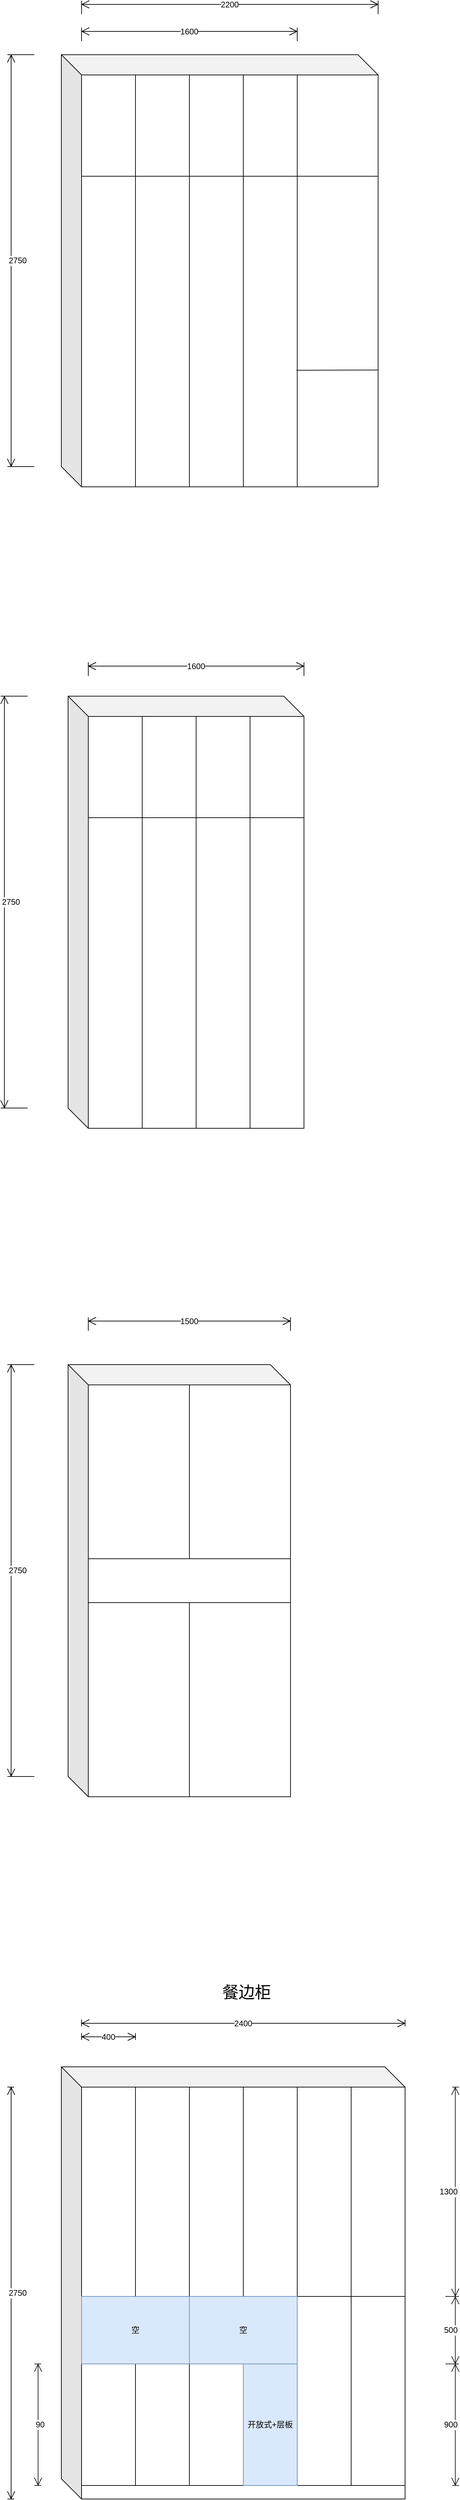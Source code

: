 <mxfile version="13.4.9" type="github">
  <diagram id="OUFotzu2nuJO9HsXuHpa" name="Page-1">
    <mxGraphModel dx="1395" dy="794" grid="1" gridSize="10" guides="1" tooltips="1" connect="1" arrows="1" fold="1" page="1" pageScale="1" pageWidth="827" pageHeight="1169" math="0" shadow="0">
      <root>
        <mxCell id="0" />
        <mxCell id="1" parent="0" />
        <mxCell id="x0C-eYwyRsTy7gLF-6HN-1" value="" style="shape=cube;whiteSpace=wrap;html=1;boundedLbl=1;backgroundOutline=1;darkOpacity=0.05;darkOpacity2=0.1;size=30;" vertex="1" parent="1">
          <mxGeometry x="160" y="200" width="470" height="640" as="geometry" />
        </mxCell>
        <mxCell id="x0C-eYwyRsTy7gLF-6HN-5" value="" style="rounded=0;whiteSpace=wrap;html=1;" vertex="1" parent="1">
          <mxGeometry x="190" y="230" width="80" height="610" as="geometry" />
        </mxCell>
        <mxCell id="x0C-eYwyRsTy7gLF-6HN-9" value="" style="rounded=0;whiteSpace=wrap;html=1;" vertex="1" parent="1">
          <mxGeometry x="270" y="230" width="80" height="610" as="geometry" />
        </mxCell>
        <mxCell id="x0C-eYwyRsTy7gLF-6HN-10" value="" style="rounded=0;whiteSpace=wrap;html=1;" vertex="1" parent="1">
          <mxGeometry x="350" y="230" width="80" height="610" as="geometry" />
        </mxCell>
        <mxCell id="x0C-eYwyRsTy7gLF-6HN-11" value="" style="rounded=0;whiteSpace=wrap;html=1;" vertex="1" parent="1">
          <mxGeometry x="430" y="230" width="80" height="610" as="geometry" />
        </mxCell>
        <mxCell id="x0C-eYwyRsTy7gLF-6HN-12" value="" style="rounded=0;whiteSpace=wrap;html=1;" vertex="1" parent="1">
          <mxGeometry x="510" y="230" width="120" height="610" as="geometry" />
        </mxCell>
        <mxCell id="x0C-eYwyRsTy7gLF-6HN-15" value="" style="endArrow=none;html=1;" edge="1" parent="1">
          <mxGeometry width="50" height="50" relative="1" as="geometry">
            <mxPoint x="190" y="380" as="sourcePoint" />
            <mxPoint x="630" y="380" as="targetPoint" />
          </mxGeometry>
        </mxCell>
        <mxCell id="x0C-eYwyRsTy7gLF-6HN-16" value="" style="endArrow=none;html=1;exitX=-0.01;exitY=0.717;exitDx=0;exitDy=0;exitPerimeter=0;" edge="1" parent="1" source="x0C-eYwyRsTy7gLF-6HN-12">
          <mxGeometry width="50" height="50" relative="1" as="geometry">
            <mxPoint x="870" y="710" as="sourcePoint" />
            <mxPoint x="630" y="667" as="targetPoint" />
          </mxGeometry>
        </mxCell>
        <mxCell id="x0C-eYwyRsTy7gLF-6HN-19" value="" style="shape=cube;whiteSpace=wrap;html=1;boundedLbl=1;backgroundOutline=1;darkOpacity=0.05;darkOpacity2=0.1;size=30;" vertex="1" parent="1">
          <mxGeometry x="170" y="1150" width="350" height="640" as="geometry" />
        </mxCell>
        <mxCell id="x0C-eYwyRsTy7gLF-6HN-20" value="" style="rounded=0;whiteSpace=wrap;html=1;" vertex="1" parent="1">
          <mxGeometry x="200" y="1180" width="80" height="610" as="geometry" />
        </mxCell>
        <mxCell id="x0C-eYwyRsTy7gLF-6HN-21" value="" style="rounded=0;whiteSpace=wrap;html=1;" vertex="1" parent="1">
          <mxGeometry x="280" y="1180" width="80" height="610" as="geometry" />
        </mxCell>
        <mxCell id="x0C-eYwyRsTy7gLF-6HN-22" value="" style="rounded=0;whiteSpace=wrap;html=1;" vertex="1" parent="1">
          <mxGeometry x="360" y="1180" width="80" height="610" as="geometry" />
        </mxCell>
        <mxCell id="x0C-eYwyRsTy7gLF-6HN-23" value="" style="rounded=0;whiteSpace=wrap;html=1;" vertex="1" parent="1">
          <mxGeometry x="440" y="1180" width="80" height="610" as="geometry" />
        </mxCell>
        <mxCell id="x0C-eYwyRsTy7gLF-6HN-25" value="" style="endArrow=none;html=1;" edge="1" parent="1">
          <mxGeometry width="50" height="50" relative="1" as="geometry">
            <mxPoint x="200" y="1330" as="sourcePoint" />
            <mxPoint x="520" y="1330" as="targetPoint" />
          </mxGeometry>
        </mxCell>
        <mxCell id="x0C-eYwyRsTy7gLF-6HN-27" value="" style="shape=cube;whiteSpace=wrap;html=1;boundedLbl=1;backgroundOutline=1;darkOpacity=0.05;darkOpacity2=0.1;size=30;" vertex="1" parent="1">
          <mxGeometry x="170" y="2140" width="330" height="640" as="geometry" />
        </mxCell>
        <mxCell id="x0C-eYwyRsTy7gLF-6HN-28" value="" style="rounded=0;whiteSpace=wrap;html=1;" vertex="1" parent="1">
          <mxGeometry x="200" y="2170" width="150" height="610" as="geometry" />
        </mxCell>
        <mxCell id="x0C-eYwyRsTy7gLF-6HN-33" value="2200" style="shape=dimension;direction=west;whiteSpace=wrap;html=1;align=center;points=[];verticalAlign=top;spacingTop=-8;labelBackgroundColor=#ffffff" vertex="1" parent="1">
          <mxGeometry x="190" y="120" width="440" height="20" as="geometry" />
        </mxCell>
        <mxCell id="x0C-eYwyRsTy7gLF-6HN-34" value="2750" style="shape=dimension;direction=south;whiteSpace=wrap;html=1;align=left;points=[];verticalAlign=middle;labelBackgroundColor=#ffffff" vertex="1" parent="1">
          <mxGeometry x="80" y="200" width="40" height="610" as="geometry" />
        </mxCell>
        <mxCell id="x0C-eYwyRsTy7gLF-6HN-36" value="2750" style="shape=dimension;direction=south;whiteSpace=wrap;html=1;align=left;points=[];verticalAlign=middle;labelBackgroundColor=#ffffff" vertex="1" parent="1">
          <mxGeometry x="70" y="1150" width="40" height="610" as="geometry" />
        </mxCell>
        <mxCell id="x0C-eYwyRsTy7gLF-6HN-37" value="1600" style="shape=dimension;direction=west;whiteSpace=wrap;html=1;align=center;points=[];verticalAlign=top;spacingTop=-8;labelBackgroundColor=#ffffff" vertex="1" parent="1">
          <mxGeometry x="200" y="1100" width="320" height="20" as="geometry" />
        </mxCell>
        <mxCell id="x0C-eYwyRsTy7gLF-6HN-38" value="2750" style="shape=dimension;direction=south;whiteSpace=wrap;html=1;align=left;points=[];verticalAlign=middle;labelBackgroundColor=#ffffff" vertex="1" parent="1">
          <mxGeometry x="80" y="2140" width="40" height="610" as="geometry" />
        </mxCell>
        <mxCell id="x0C-eYwyRsTy7gLF-6HN-39" value="1500" style="shape=dimension;direction=west;whiteSpace=wrap;html=1;align=center;points=[];verticalAlign=top;spacingTop=-8;labelBackgroundColor=#ffffff" vertex="1" parent="1">
          <mxGeometry x="200" y="2070" width="300" height="20" as="geometry" />
        </mxCell>
        <mxCell id="x0C-eYwyRsTy7gLF-6HN-42" value="" style="rounded=0;whiteSpace=wrap;html=1;" vertex="1" parent="1">
          <mxGeometry x="200" y="2427.5" width="300" height="65" as="geometry" />
        </mxCell>
        <mxCell id="x0C-eYwyRsTy7gLF-6HN-43" value="" style="shape=cube;whiteSpace=wrap;html=1;boundedLbl=1;backgroundOutline=1;darkOpacity=0.05;darkOpacity2=0.1;size=30;" vertex="1" parent="1">
          <mxGeometry x="160" y="3180" width="510" height="640" as="geometry" />
        </mxCell>
        <mxCell id="x0C-eYwyRsTy7gLF-6HN-51" value="2400" style="shape=dimension;direction=west;whiteSpace=wrap;html=1;align=center;points=[];verticalAlign=top;spacingTop=-8;labelBackgroundColor=#ffffff" vertex="1" parent="1">
          <mxGeometry x="190" y="3110" width="480" height="10" as="geometry" />
        </mxCell>
        <mxCell id="x0C-eYwyRsTy7gLF-6HN-52" value="2750" style="shape=dimension;direction=south;whiteSpace=wrap;html=1;align=left;points=[];verticalAlign=middle;labelBackgroundColor=#ffffff" vertex="1" parent="1">
          <mxGeometry x="80" y="3210" width="10" height="610" as="geometry" />
        </mxCell>
        <mxCell id="x0C-eYwyRsTy7gLF-6HN-54" value="1600" style="shape=dimension;direction=west;whiteSpace=wrap;html=1;align=center;points=[];verticalAlign=top;spacingTop=-8;labelBackgroundColor=#ffffff" vertex="1" parent="1">
          <mxGeometry x="190" y="160" width="320" height="20" as="geometry" />
        </mxCell>
        <mxCell id="x0C-eYwyRsTy7gLF-6HN-56" value="" style="rounded=0;whiteSpace=wrap;html=1;" vertex="1" parent="1">
          <mxGeometry x="190" y="3800" width="480" height="20" as="geometry" />
        </mxCell>
        <mxCell id="x0C-eYwyRsTy7gLF-6HN-57" value="" style="rounded=0;whiteSpace=wrap;html=1;" vertex="1" parent="1">
          <mxGeometry x="190" y="3210" width="80" height="310" as="geometry" />
        </mxCell>
        <mxCell id="x0C-eYwyRsTy7gLF-6HN-59" value="" style="rounded=0;whiteSpace=wrap;html=1;" vertex="1" parent="1">
          <mxGeometry x="190" y="3620" width="80" height="180" as="geometry" />
        </mxCell>
        <mxCell id="x0C-eYwyRsTy7gLF-6HN-60" value="" style="rounded=0;whiteSpace=wrap;html=1;" vertex="1" parent="1">
          <mxGeometry x="270" y="3620" width="80" height="180" as="geometry" />
        </mxCell>
        <mxCell id="x0C-eYwyRsTy7gLF-6HN-77" value="900" style="shape=dimension;direction=north;whiteSpace=wrap;html=1;align=right;points=[];verticalAlign=middle;labelBackgroundColor=#ffffff;strokeColor=#1A1A1A;" vertex="1" parent="1">
          <mxGeometry x="740" y="3620" width="10" height="180" as="geometry" />
        </mxCell>
        <mxCell id="x0C-eYwyRsTy7gLF-6HN-79" value="90" style="shape=dimension;direction=south;whiteSpace=wrap;html=1;align=left;points=[];verticalAlign=middle;labelBackgroundColor=#ffffff;strokeColor=#1A1A1A;" vertex="1" parent="1">
          <mxGeometry x="120" y="3620" width="10" height="180" as="geometry" />
        </mxCell>
        <mxCell id="x0C-eYwyRsTy7gLF-6HN-80" value="500" style="shape=dimension;direction=north;whiteSpace=wrap;html=1;align=right;points=[];verticalAlign=middle;labelBackgroundColor=#ffffff;strokeColor=#1A1A1A;" vertex="1" parent="1">
          <mxGeometry x="730" y="3520" width="20" height="100" as="geometry" />
        </mxCell>
        <mxCell id="x0C-eYwyRsTy7gLF-6HN-85" value="" style="rounded=0;whiteSpace=wrap;html=1;" vertex="1" parent="1">
          <mxGeometry x="270" y="3210" width="80" height="310" as="geometry" />
        </mxCell>
        <mxCell id="x0C-eYwyRsTy7gLF-6HN-86" value="" style="rounded=0;whiteSpace=wrap;html=1;fontStyle=1" vertex="1" parent="1">
          <mxGeometry x="350" y="3210" width="80" height="310" as="geometry" />
        </mxCell>
        <mxCell id="x0C-eYwyRsTy7gLF-6HN-87" value="" style="rounded=0;whiteSpace=wrap;html=1;fontStyle=1" vertex="1" parent="1">
          <mxGeometry x="430" y="3210" width="80" height="310" as="geometry" />
        </mxCell>
        <mxCell id="x0C-eYwyRsTy7gLF-6HN-88" value="" style="rounded=0;whiteSpace=wrap;html=1;fontStyle=1" vertex="1" parent="1">
          <mxGeometry x="510" y="3210" width="80" height="310" as="geometry" />
        </mxCell>
        <mxCell id="x0C-eYwyRsTy7gLF-6HN-89" value="" style="rounded=0;whiteSpace=wrap;html=1;fontStyle=1" vertex="1" parent="1">
          <mxGeometry x="590" y="3210" width="80" height="310" as="geometry" />
        </mxCell>
        <mxCell id="x0C-eYwyRsTy7gLF-6HN-90" value="" style="rounded=0;whiteSpace=wrap;html=1;fontStyle=1" vertex="1" parent="1">
          <mxGeometry x="590" y="3520" width="80" height="280" as="geometry" />
        </mxCell>
        <mxCell id="x0C-eYwyRsTy7gLF-6HN-91" value="" style="rounded=0;whiteSpace=wrap;html=1;fontStyle=1" vertex="1" parent="1">
          <mxGeometry x="510" y="3520" width="80" height="280" as="geometry" />
        </mxCell>
        <mxCell id="x0C-eYwyRsTy7gLF-6HN-92" value="" style="rounded=0;whiteSpace=wrap;html=1;" vertex="1" parent="1">
          <mxGeometry x="350" y="3620" width="80" height="180" as="geometry" />
        </mxCell>
        <mxCell id="x0C-eYwyRsTy7gLF-6HN-93" value="开放式+层板" style="rounded=0;whiteSpace=wrap;html=1;fillColor=#dae8fc;strokeColor=#6c8ebf;" vertex="1" parent="1">
          <mxGeometry x="430" y="3620" width="80" height="180" as="geometry" />
        </mxCell>
        <mxCell id="x0C-eYwyRsTy7gLF-6HN-94" value="空" style="rounded=0;whiteSpace=wrap;html=1;fillColor=#dae8fc;strokeColor=#6c8ebf;" vertex="1" parent="1">
          <mxGeometry x="190" y="3520" width="160" height="100" as="geometry" />
        </mxCell>
        <mxCell id="x0C-eYwyRsTy7gLF-6HN-95" value="空" style="rounded=0;whiteSpace=wrap;html=1;fillColor=#dae8fc;strokeColor=#6c8ebf;" vertex="1" parent="1">
          <mxGeometry x="350" y="3520" width="160" height="100" as="geometry" />
        </mxCell>
        <mxCell id="x0C-eYwyRsTy7gLF-6HN-96" value="1300" style="shape=dimension;direction=north;whiteSpace=wrap;html=1;align=right;points=[];verticalAlign=middle;labelBackgroundColor=#ffffff;strokeColor=#1A1A1A;" vertex="1" parent="1">
          <mxGeometry x="740" y="3210" width="10" height="310" as="geometry" />
        </mxCell>
        <mxCell id="x0C-eYwyRsTy7gLF-6HN-98" value="&lt;font style=&quot;font-size: 24px&quot;&gt;餐边柜&lt;/font&gt;" style="text;html=1;strokeColor=none;fillColor=none;align=center;verticalAlign=middle;whiteSpace=wrap;rounded=0;" vertex="1" parent="1">
          <mxGeometry x="370" y="3060" width="130" height="20" as="geometry" />
        </mxCell>
        <mxCell id="x0C-eYwyRsTy7gLF-6HN-101" value="400" style="shape=dimension;direction=west;whiteSpace=wrap;html=1;align=center;points=[];verticalAlign=top;spacingTop=-8;labelBackgroundColor=#ffffff" vertex="1" parent="1">
          <mxGeometry x="190" y="3130" width="80" height="10" as="geometry" />
        </mxCell>
      </root>
    </mxGraphModel>
  </diagram>
</mxfile>
